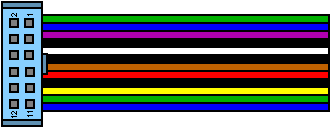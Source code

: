 #FIG 3.2  Produced by xfig version 3.2.7
Landscape
Center
Inches
Letter
100.00
Single
-2
1200 2
6 -23 6930 319 7866
6 -23 6930 277 7866
2 2 0 1 0 11 58 -1 14 0.000 0 0 -1 0 0 5
	 -23 7866 -23 7818 277 7818 277 7866 -23 7866
2 2 0 1 0 11 58 -1 14 0.000 0 0 -1 0 0 5
	 -23 6978 -23 6930 277 6930 277 6978 -23 6978
2 2 0 1 0 11 60 -1 20 0.000 0 0 -1 0 0 5
	 -23 7866 -23 6930 277 6930 277 7866 -23 7866
-6
6 37 7059 97 7363
2 2 0 1 0 7 56 -1 10 0.000 0 0 -1 0 0 5
	 37 7363 37 7303 97 7303 97 7363 37 7363
2 2 0 1 0 7 56 -1 10 0.000 0 0 -1 0 0 5
	 37 7241 37 7181 97 7181 97 7241 37 7241
2 2 0 1 0 7 56 -1 10 0.000 0 0 -1 0 0 5
	 37 7119 37 7059 97 7059 97 7119 37 7119
-6
6 156 7059 216 7363
2 2 0 1 0 7 56 -1 10 0.000 0 0 -1 0 0 5
	 156 7363 156 7303 216 7303 216 7363 156 7363
2 2 0 1 0 7 56 -1 10 0.000 0 0 -1 0 0 5
	 156 7241 156 7181 216 7181 216 7241 156 7241
2 2 0 1 0 7 56 -1 10 0.000 0 0 -1 0 0 5
	 156 7119 156 7059 216 7059 216 7119 156 7119
-6
2 2 0 1 0 11 58 -1 14 0.000 0 0 -1 0 0 5
	 277 7473 277 7323 319 7323 319 7473 277 7473
2 2 0 1 0 7 56 -1 10 0.000 0 0 -1 0 0 5
	 37 7725 37 7665 97 7665 97 7725 37 7725
2 2 0 1 0 7 56 -1 10 0.000 0 0 -1 0 0 5
	 37 7605 37 7545 97 7545 97 7605 37 7605
2 2 0 1 0 7 56 -1 10 0.000 0 0 -1 0 0 5
	 37 7485 37 7425 97 7425 97 7485 37 7485
2 2 0 1 0 7 56 -1 10 0.000 0 0 -1 0 0 5
	 157 7725 157 7665 217 7665 217 7725 157 7725
2 2 0 1 0 7 56 -1 10 0.000 0 0 -1 0 0 5
	 157 7605 157 7545 217 7545 217 7605 157 7605
2 2 0 1 0 7 56 -1 10 0.000 0 0 -1 0 0 5
	 157 7485 157 7425 217 7425 217 7485 157 7485
4 0 0 54 -1 16 4 1.5708 4 75 45 92 7046 2\001
4 0 0 54 -1 16 4 1.5708 4 60 45 213 7047 1\001
4 0 0 54 -1 16 4 1.5708 4 75 90 95 7811 12\001
4 0 0 54 -1 16 4 1.5708 4 60 90 209 7807 11\001
-6
6 34 7033 2434 7753
2 2 0 1 0 26 70 -1 20 0.000 0 0 -1 0 0 5
	 34 7453 34 7393 2434 7393 2434 7453 34 7453
2 2 0 1 0 4 70 -1 20 0.000 0 0 -1 0 0 5
	 34 7513 34 7453 2434 7453 2434 7513 34 7513
2 2 0 1 0 93 70 -1 20 0.000 0 0 -1 0 0 5
	 34 7573 34 7513 2434 7513 2434 7573 34 7573
2 2 0 1 0 6 70 -1 20 0.000 0 0 -1 0 0 5
	 34 7633 34 7573 2434 7573 2434 7633 34 7633
2 2 0 1 0 13 70 -1 20 0.000 0 0 -1 0 0 5
	 34 7693 34 7633 2434 7633 2434 7693 34 7693
2 2 0 1 0 1 70 -1 20 0.000 0 0 -1 0 0 5
	 34 7753 34 7693 2434 7693 2434 7753 34 7753
2 2 0 1 0 50 70 -1 20 0.000 0 0 -1 0 0 5
	 34 7393 34 7333 2434 7333 2434 7393 34 7393
2 2 0 1 0 7 70 -1 20 0.000 0 0 -1 0 0 5
	 34 7333 34 7273 2434 7273 2434 7333 34 7333
2 2 0 1 0 33 70 -1 20 0.000 0 0 -1 0 0 5
	 34 7273 34 7213 2434 7213 2434 7273 34 7273
2 2 0 1 0 22 70 -1 20 0.000 0 0 -1 0 0 5
	 34 7213 34 7153 2434 7153 2434 7213 34 7213
2 2 0 1 0 1 70 -1 20 0.000 0 0 -1 0 0 5
	 34 7153 34 7093 2434 7093 2434 7153 34 7153
2 2 0 1 0 13 70 -1 20 0.000 0 0 -1 0 0 5
	 34 7093 34 7033 2434 7033 2434 7093 34 7093
-6
